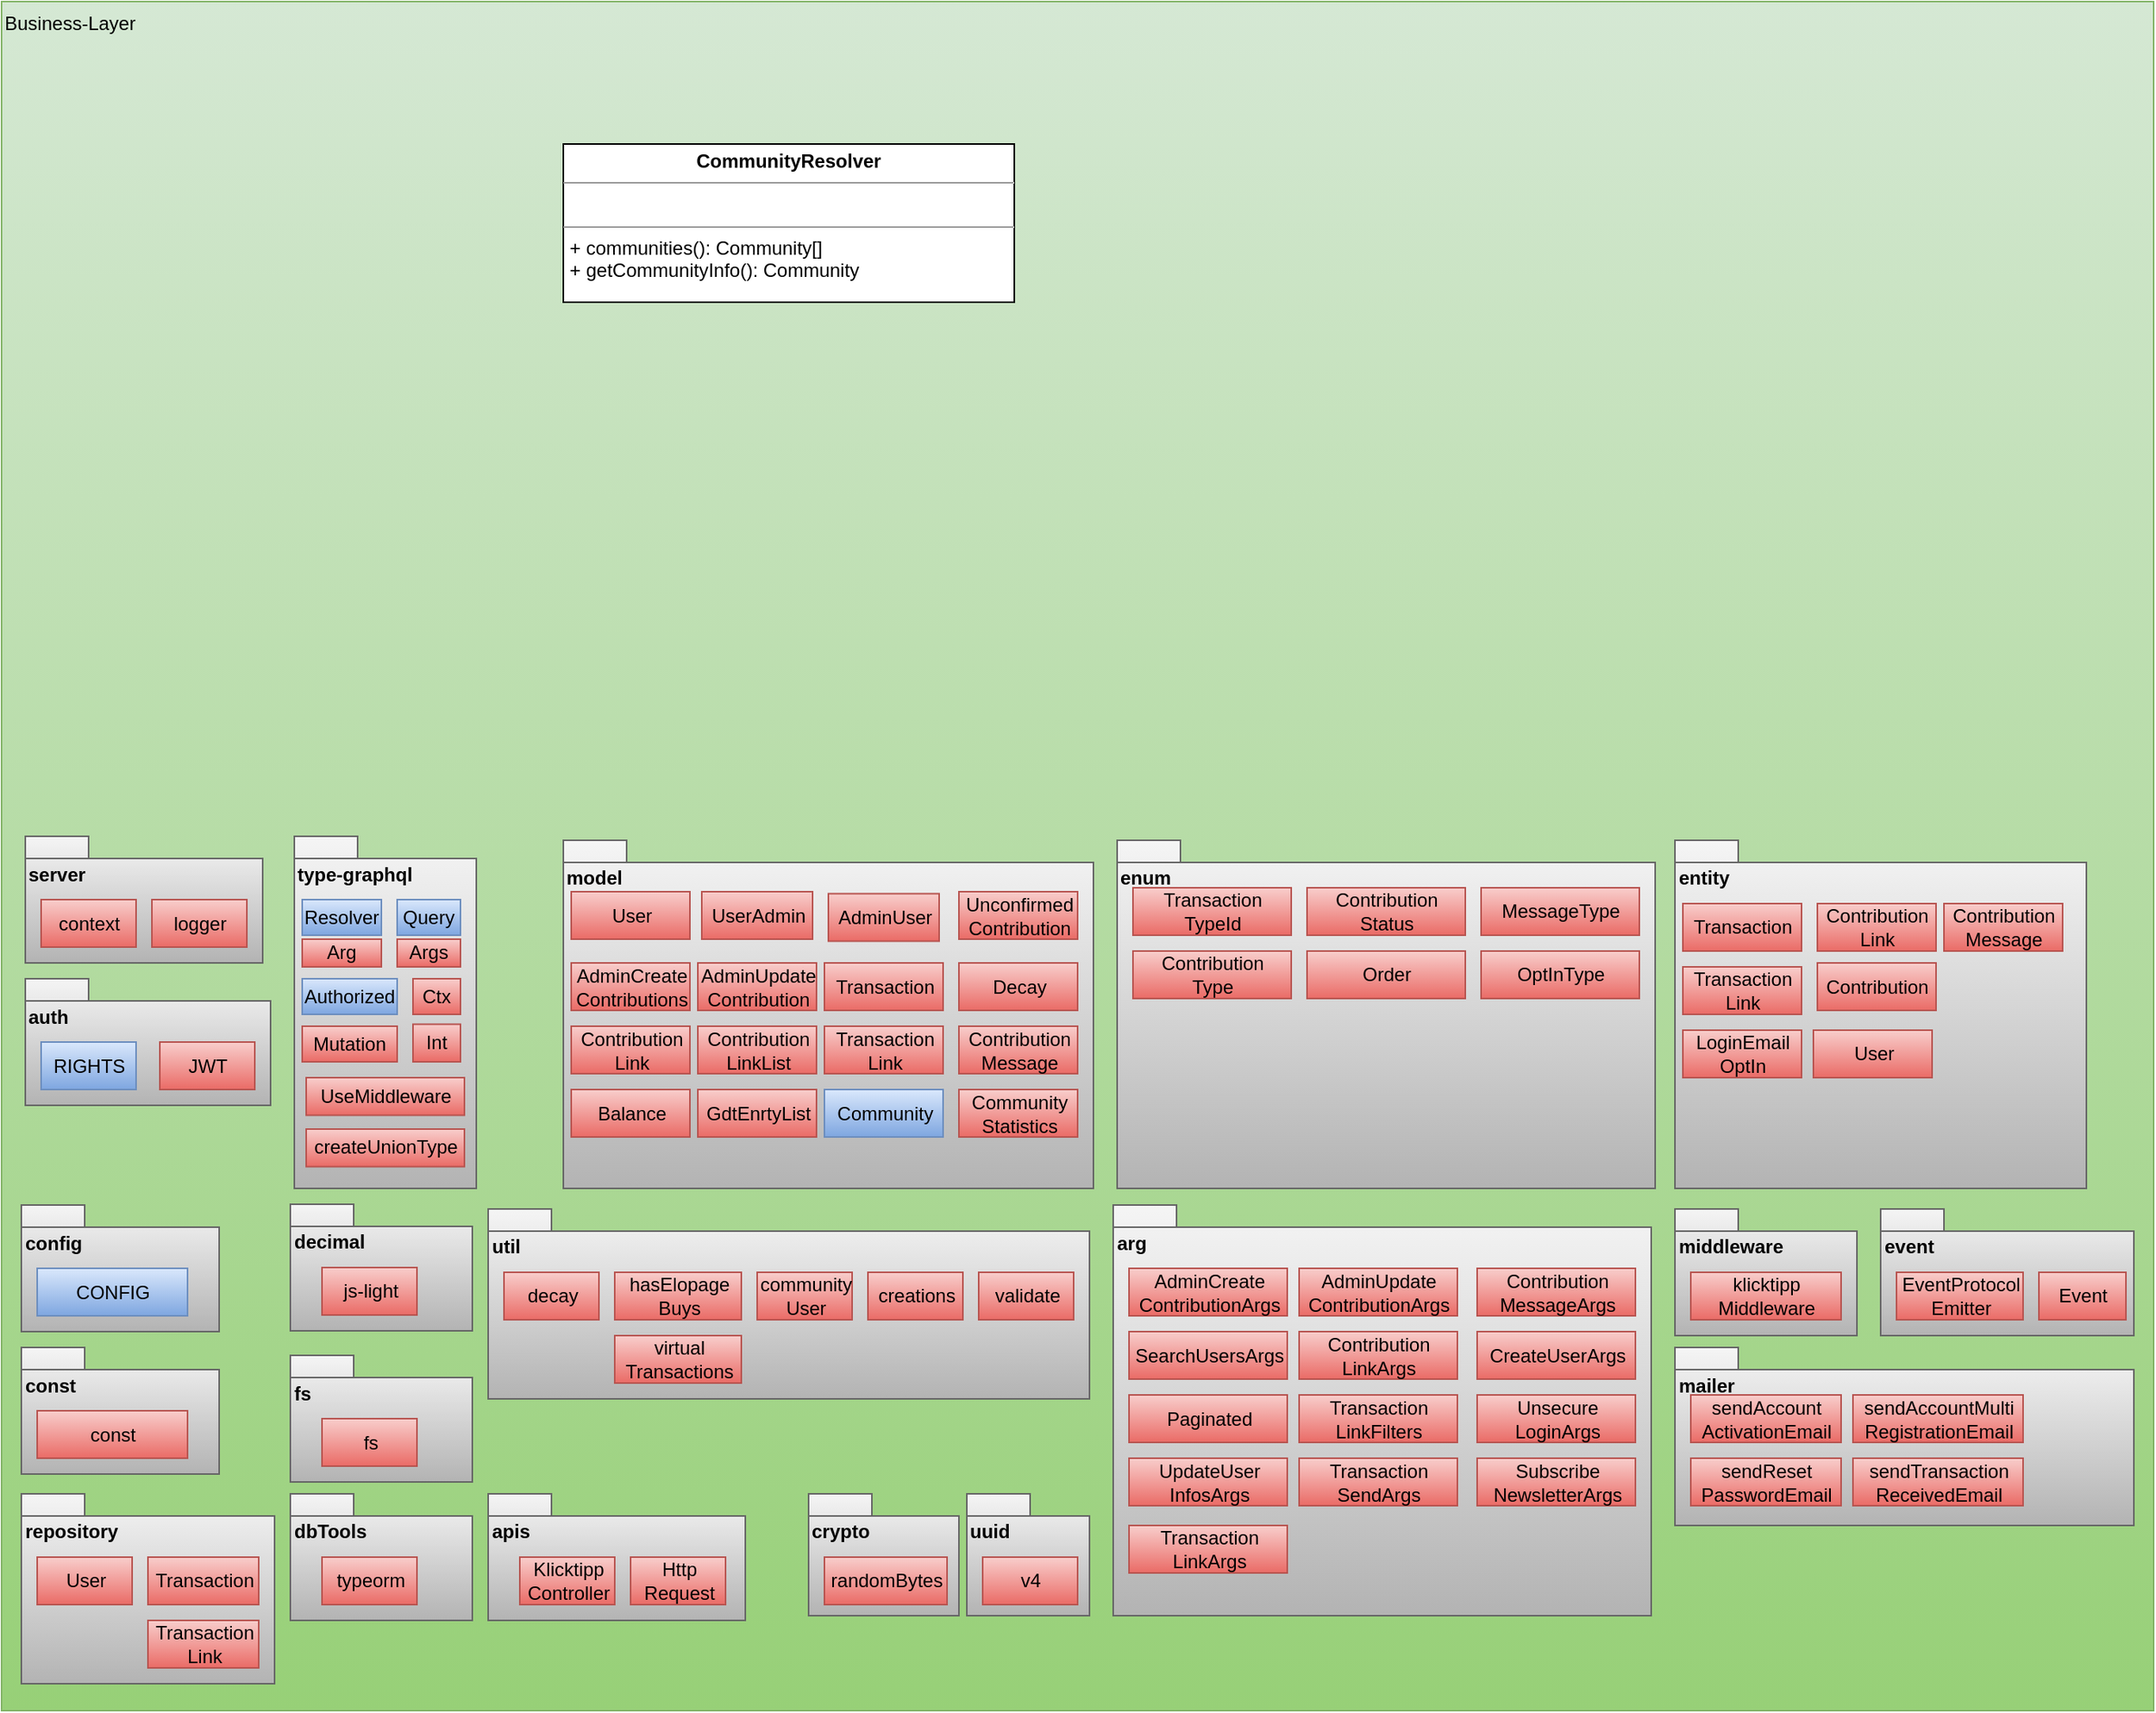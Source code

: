 <mxfile>
    <diagram id="ShO7q3t4R8ToIVqjYavh" name="Seite-1">
        <mxGraphModel dx="1022" dy="800" grid="1" gridSize="10" guides="1" tooltips="1" connect="1" arrows="1" fold="1" page="1" pageScale="1" pageWidth="2336" pageHeight="1654" math="0" shadow="0">
            <root>
                <mxCell id="0"/>
                <mxCell id="1" parent="0"/>
                <mxCell id="2" value="Business-Layer" style="rounded=0;whiteSpace=wrap;html=1;fillColor=#d5e8d4;strokeColor=#82b366;gradientColor=#97d077;align=left;verticalAlign=top;" parent="1" vertex="1">
                    <mxGeometry x="40" y="80" width="1360" height="1080" as="geometry"/>
                </mxCell>
                <mxCell id="15" value="server" style="shape=folder;fontStyle=1;spacingTop=10;tabWidth=40;tabHeight=14;tabPosition=left;html=1;align=left;verticalAlign=top;fillColor=#f5f5f5;gradientColor=#b3b3b3;strokeColor=#666666;" parent="1" vertex="1">
                    <mxGeometry x="55" y="607.5" width="150" height="80" as="geometry"/>
                </mxCell>
                <mxCell id="14" value="context" style="html=1;fillColor=#f8cecc;gradientColor=#ea6b66;strokeColor=#b85450;" parent="1" vertex="1">
                    <mxGeometry x="65" y="647.5" width="60" height="30" as="geometry"/>
                </mxCell>
                <mxCell id="16" value="logger" style="html=1;fillColor=#f8cecc;gradientColor=#ea6b66;strokeColor=#b85450;" parent="1" vertex="1">
                    <mxGeometry x="135" y="647.5" width="60" height="30" as="geometry"/>
                </mxCell>
                <mxCell id="17" value="model" style="shape=folder;fontStyle=1;spacingTop=10;tabWidth=40;tabHeight=14;tabPosition=left;html=1;align=left;verticalAlign=top;fillColor=#f5f5f5;gradientColor=#b3b3b3;strokeColor=#666666;" parent="1" vertex="1">
                    <mxGeometry x="395" y="610" width="335" height="220" as="geometry"/>
                </mxCell>
                <mxCell id="24" value="auth" style="shape=folder;fontStyle=1;spacingTop=10;tabWidth=40;tabHeight=14;tabPosition=left;html=1;align=left;verticalAlign=top;fillColor=#f5f5f5;gradientColor=#b3b3b3;strokeColor=#666666;" parent="1" vertex="1">
                    <mxGeometry x="55" y="697.5" width="155" height="80" as="geometry"/>
                </mxCell>
                <mxCell id="25" value="RIGHTS" style="html=1;fillColor=#dae8fc;gradientColor=#7ea6e0;strokeColor=#6c8ebf;" parent="1" vertex="1">
                    <mxGeometry x="65" y="737.5" width="60" height="30" as="geometry"/>
                </mxCell>
                <mxCell id="26" value="repository" style="shape=folder;fontStyle=1;spacingTop=10;tabWidth=40;tabHeight=14;tabPosition=left;html=1;align=left;verticalAlign=top;fillColor=#f5f5f5;gradientColor=#b3b3b3;strokeColor=#666666;" parent="1" vertex="1">
                    <mxGeometry x="52.5" y="1023" width="160" height="120" as="geometry"/>
                </mxCell>
                <mxCell id="27" value="User" style="html=1;fillColor=#f8cecc;gradientColor=#ea6b66;strokeColor=#b85450;" parent="1" vertex="1">
                    <mxGeometry x="62.5" y="1063" width="60" height="30" as="geometry"/>
                </mxCell>
                <mxCell id="28" value="arg" style="shape=folder;fontStyle=1;spacingTop=10;tabWidth=40;tabHeight=14;tabPosition=left;html=1;align=left;verticalAlign=top;fillColor=#f5f5f5;gradientColor=#b3b3b3;strokeColor=#666666;" parent="1" vertex="1">
                    <mxGeometry x="742.5" y="840.5" width="340" height="259.5" as="geometry"/>
                </mxCell>
                <mxCell id="29" value="AdminCreate&lt;br&gt;ContributionArgs" style="html=1;fillColor=#f8cecc;gradientColor=#ea6b66;strokeColor=#b85450;" parent="1" vertex="1">
                    <mxGeometry x="752.5" y="880.5" width="100" height="30" as="geometry"/>
                </mxCell>
                <mxCell id="30" value="AdminUpdate&lt;br&gt;ContributionArgs" style="html=1;fillColor=#f8cecc;gradientColor=#ea6b66;strokeColor=#b85450;" parent="1" vertex="1">
                    <mxGeometry x="860" y="880.5" width="100" height="30" as="geometry"/>
                </mxCell>
                <mxCell id="32" value="SearchUsersArgs" style="html=1;fillColor=#f8cecc;gradientColor=#ea6b66;strokeColor=#b85450;" parent="1" vertex="1">
                    <mxGeometry x="752.5" y="920.5" width="100" height="30" as="geometry"/>
                </mxCell>
                <mxCell id="33" value="Contribution&lt;br&gt;LinkArgs" style="html=1;fillColor=#f8cecc;gradientColor=#ea6b66;strokeColor=#b85450;" parent="1" vertex="1">
                    <mxGeometry x="860" y="920.5" width="100" height="30" as="geometry"/>
                </mxCell>
                <mxCell id="34" value="entity" style="shape=folder;fontStyle=1;spacingTop=10;tabWidth=40;tabHeight=14;tabPosition=left;html=1;align=left;verticalAlign=top;fillColor=#f5f5f5;gradientColor=#b3b3b3;strokeColor=#666666;" parent="1" vertex="1">
                    <mxGeometry x="1097.5" y="610" width="260" height="220" as="geometry"/>
                </mxCell>
                <mxCell id="35" value="Transaction" style="html=1;fillColor=#f8cecc;gradientColor=#ea6b66;strokeColor=#b85450;" parent="1" vertex="1">
                    <mxGeometry x="1102.5" y="650" width="75" height="30" as="geometry"/>
                </mxCell>
                <mxCell id="36" value="Contribution&lt;br&gt;Link" style="html=1;fillColor=#f8cecc;gradientColor=#ea6b66;strokeColor=#b85450;" parent="1" vertex="1">
                    <mxGeometry x="1187.5" y="650" width="75" height="30" as="geometry"/>
                </mxCell>
                <mxCell id="37" value="Transaction&lt;br&gt;Link" style="html=1;fillColor=#f8cecc;gradientColor=#ea6b66;strokeColor=#b85450;" parent="1" vertex="1">
                    <mxGeometry x="1102.5" y="690" width="75" height="30" as="geometry"/>
                </mxCell>
                <mxCell id="40" value="Transaction" style="html=1;fillColor=#f8cecc;gradientColor=#ea6b66;strokeColor=#b85450;" parent="1" vertex="1">
                    <mxGeometry x="132.5" y="1063" width="70" height="30" as="geometry"/>
                </mxCell>
                <mxCell id="43" value="Contribution" style="html=1;fillColor=#f8cecc;gradientColor=#ea6b66;strokeColor=#b85450;" parent="1" vertex="1">
                    <mxGeometry x="1187.5" y="687.5" width="75" height="30" as="geometry"/>
                </mxCell>
                <mxCell id="45" value="LoginEmail&lt;br&gt;OptIn" style="html=1;fillColor=#f8cecc;gradientColor=#ea6b66;strokeColor=#b85450;" parent="1" vertex="1">
                    <mxGeometry x="1102.5" y="730" width="75" height="30" as="geometry"/>
                </mxCell>
                <mxCell id="46" value="User" style="html=1;fillColor=#f8cecc;gradientColor=#ea6b66;strokeColor=#b85450;" parent="1" vertex="1">
                    <mxGeometry x="1185" y="730" width="75" height="30" as="geometry"/>
                </mxCell>
                <mxCell id="48" value="enum" style="shape=folder;fontStyle=1;spacingTop=10;tabWidth=40;tabHeight=14;tabPosition=left;html=1;align=left;verticalAlign=top;fillColor=#f5f5f5;gradientColor=#b3b3b3;strokeColor=#666666;" parent="1" vertex="1">
                    <mxGeometry x="745" y="610" width="340" height="220" as="geometry"/>
                </mxCell>
                <mxCell id="49" value="Transaction&lt;br&gt;TypeId" style="html=1;fillColor=#f8cecc;gradientColor=#ea6b66;strokeColor=#b85450;" parent="1" vertex="1">
                    <mxGeometry x="755" y="640" width="100" height="30" as="geometry"/>
                </mxCell>
                <mxCell id="50" value="Contribution&lt;br&gt;Type" style="html=1;fillColor=#f8cecc;gradientColor=#ea6b66;strokeColor=#b85450;" parent="1" vertex="1">
                    <mxGeometry x="755" y="680" width="100" height="30" as="geometry"/>
                </mxCell>
                <mxCell id="51" value="Contribution&lt;br&gt;Status" style="html=1;fillColor=#f8cecc;gradientColor=#ea6b66;strokeColor=#b85450;" parent="1" vertex="1">
                    <mxGeometry x="865" y="640" width="100" height="30" as="geometry"/>
                </mxCell>
                <mxCell id="53" value="Paginated" style="html=1;fillColor=#f8cecc;gradientColor=#ea6b66;strokeColor=#b85450;" parent="1" vertex="1">
                    <mxGeometry x="752.5" y="960.5" width="100" height="30" as="geometry"/>
                </mxCell>
                <mxCell id="54" value="Transaction&lt;br&gt;LinkFilters" style="html=1;fillColor=#f8cecc;gradientColor=#ea6b66;strokeColor=#b85450;" parent="1" vertex="1">
                    <mxGeometry x="860" y="960.5" width="100" height="30" as="geometry"/>
                </mxCell>
                <mxCell id="55" value="Order" style="html=1;fillColor=#f8cecc;gradientColor=#ea6b66;strokeColor=#b85450;" parent="1" vertex="1">
                    <mxGeometry x="865" y="680" width="100" height="30" as="geometry"/>
                </mxCell>
                <mxCell id="59" value="mailer" style="shape=folder;fontStyle=1;spacingTop=10;tabWidth=40;tabHeight=14;tabPosition=left;html=1;align=left;verticalAlign=top;fillColor=#f5f5f5;gradientColor=#b3b3b3;strokeColor=#666666;" parent="1" vertex="1">
                    <mxGeometry x="1097.5" y="930.5" width="290" height="112.5" as="geometry"/>
                </mxCell>
                <mxCell id="60" value="sendAccount&lt;br&gt;ActivationEmail" style="html=1;fillColor=#f8cecc;gradientColor=#ea6b66;strokeColor=#b85450;" parent="1" vertex="1">
                    <mxGeometry x="1107.5" y="960.5" width="95" height="30" as="geometry"/>
                </mxCell>
                <mxCell id="61" value="config" style="shape=folder;fontStyle=1;spacingTop=10;tabWidth=40;tabHeight=14;tabPosition=left;html=1;align=left;verticalAlign=top;fillColor=#f5f5f5;gradientColor=#b3b3b3;strokeColor=#666666;" parent="1" vertex="1">
                    <mxGeometry x="52.5" y="840.5" width="125" height="80" as="geometry"/>
                </mxCell>
                <mxCell id="62" value="CONFIG" style="html=1;fillColor=#dae8fc;gradientColor=#7ea6e0;strokeColor=#6c8ebf;" parent="1" vertex="1">
                    <mxGeometry x="62.5" y="880.5" width="95" height="30" as="geometry"/>
                </mxCell>
                <mxCell id="64" value="const" style="shape=folder;fontStyle=1;spacingTop=10;tabWidth=40;tabHeight=14;tabPosition=left;html=1;align=left;verticalAlign=top;fillColor=#f5f5f5;gradientColor=#b3b3b3;strokeColor=#666666;" parent="1" vertex="1">
                    <mxGeometry x="52.5" y="930.5" width="125" height="80" as="geometry"/>
                </mxCell>
                <mxCell id="65" value="const" style="html=1;fillColor=#f8cecc;gradientColor=#ea6b66;strokeColor=#b85450;" parent="1" vertex="1">
                    <mxGeometry x="62.5" y="970.5" width="95" height="30" as="geometry"/>
                </mxCell>
                <mxCell id="66" value="Contribution&lt;br&gt;Message" style="html=1;fillColor=#f8cecc;gradientColor=#ea6b66;strokeColor=#b85450;" parent="1" vertex="1">
                    <mxGeometry x="1267.5" y="650" width="75" height="30" as="geometry"/>
                </mxCell>
                <mxCell id="67" value="Contribution&lt;br&gt;MessageArgs" style="html=1;fillColor=#f8cecc;gradientColor=#ea6b66;strokeColor=#b85450;" parent="1" vertex="1">
                    <mxGeometry x="972.5" y="880.5" width="100" height="30" as="geometry"/>
                </mxCell>
                <mxCell id="68" value="MessageType" style="html=1;fillColor=#f8cecc;gradientColor=#ea6b66;strokeColor=#b85450;" parent="1" vertex="1">
                    <mxGeometry x="975" y="640" width="100" height="30" as="geometry"/>
                </mxCell>
                <mxCell id="70" value="type-graphql" style="shape=folder;fontStyle=1;spacingTop=10;tabWidth=40;tabHeight=14;tabPosition=left;html=1;align=left;verticalAlign=top;fillColor=#f5f5f5;gradientColor=#b3b3b3;strokeColor=#666666;" parent="1" vertex="1">
                    <mxGeometry x="225" y="607.5" width="115" height="222.5" as="geometry"/>
                </mxCell>
                <mxCell id="72" value="dbTools" style="shape=folder;fontStyle=1;spacingTop=10;tabWidth=40;tabHeight=14;tabPosition=left;html=1;align=left;verticalAlign=top;fillColor=#f5f5f5;gradientColor=#b3b3b3;strokeColor=#666666;" parent="1" vertex="1">
                    <mxGeometry x="222.5" y="1023" width="115" height="80" as="geometry"/>
                </mxCell>
                <mxCell id="73" value="typeorm" style="html=1;fillColor=#f8cecc;gradientColor=#ea6b66;strokeColor=#b85450;" parent="1" vertex="1">
                    <mxGeometry x="242.5" y="1063" width="60" height="30" as="geometry"/>
                </mxCell>
                <mxCell id="76" value="Resolver" style="rounded=0;whiteSpace=wrap;html=1;fillColor=#dae8fc;gradientColor=#7ea6e0;strokeColor=#6c8ebf;" parent="1" vertex="1">
                    <mxGeometry x="230" y="647.5" width="50" height="22.5" as="geometry"/>
                </mxCell>
                <mxCell id="77" value="Query" style="rounded=0;whiteSpace=wrap;html=1;fillColor=#dae8fc;gradientColor=#7ea6e0;strokeColor=#6c8ebf;" parent="1" vertex="1">
                    <mxGeometry x="290" y="647.5" width="40" height="22.5" as="geometry"/>
                </mxCell>
                <mxCell id="79" value="Arg" style="rounded=0;whiteSpace=wrap;html=1;fillColor=#f8cecc;gradientColor=#ea6b66;strokeColor=#b85450;" parent="1" vertex="1">
                    <mxGeometry x="230" y="672.5" width="50" height="17.5" as="geometry"/>
                </mxCell>
                <mxCell id="80" value="Args" style="rounded=0;whiteSpace=wrap;html=1;fillColor=#f8cecc;gradientColor=#ea6b66;strokeColor=#b85450;" parent="1" vertex="1">
                    <mxGeometry x="290" y="672.5" width="40" height="17.5" as="geometry"/>
                </mxCell>
                <mxCell id="81" value="Authorized" style="rounded=0;whiteSpace=wrap;html=1;fillColor=#dae8fc;gradientColor=#7ea6e0;strokeColor=#6c8ebf;" parent="1" vertex="1">
                    <mxGeometry x="230" y="697.5" width="60" height="22.5" as="geometry"/>
                </mxCell>
                <mxCell id="82" value="Mutation" style="rounded=0;whiteSpace=wrap;html=1;fillColor=#f8cecc;gradientColor=#ea6b66;strokeColor=#b85450;" parent="1" vertex="1">
                    <mxGeometry x="230" y="727.5" width="60" height="22.5" as="geometry"/>
                </mxCell>
                <mxCell id="83" value="Ctx" style="rounded=0;whiteSpace=wrap;html=1;fillColor=#f8cecc;gradientColor=#ea6b66;strokeColor=#b85450;" parent="1" vertex="1">
                    <mxGeometry x="300" y="697.5" width="30" height="22.5" as="geometry"/>
                </mxCell>
                <mxCell id="84" value="fs" style="shape=folder;fontStyle=1;spacingTop=10;tabWidth=40;tabHeight=14;tabPosition=left;html=1;align=left;verticalAlign=top;fillColor=#f5f5f5;gradientColor=#b3b3b3;strokeColor=#666666;" parent="1" vertex="1">
                    <mxGeometry x="222.5" y="935.5" width="115" height="80" as="geometry"/>
                </mxCell>
                <mxCell id="85" value="fs" style="html=1;fillColor=#f8cecc;gradientColor=#ea6b66;strokeColor=#b85450;" parent="1" vertex="1">
                    <mxGeometry x="242.5" y="975.5" width="60" height="30" as="geometry"/>
                </mxCell>
                <mxCell id="86" value="JWT" style="html=1;fillColor=#f8cecc;gradientColor=#ea6b66;strokeColor=#b85450;" parent="1" vertex="1">
                    <mxGeometry x="140" y="737.5" width="60" height="30" as="geometry"/>
                </mxCell>
                <mxCell id="87" value="CreateUserArgs" style="html=1;fillColor=#f8cecc;gradientColor=#ea6b66;strokeColor=#b85450;" parent="1" vertex="1">
                    <mxGeometry x="972.5" y="920.5" width="100" height="30" as="geometry"/>
                </mxCell>
                <mxCell id="88" value="Unsecure&lt;br&gt;LoginArgs" style="html=1;fillColor=#f8cecc;gradientColor=#ea6b66;strokeColor=#b85450;" parent="1" vertex="1">
                    <mxGeometry x="972.5" y="960.5" width="100" height="30" as="geometry"/>
                </mxCell>
                <mxCell id="89" value="UpdateUser&lt;br&gt;InfosArgs" style="html=1;fillColor=#f8cecc;gradientColor=#ea6b66;strokeColor=#b85450;" parent="1" vertex="1">
                    <mxGeometry x="752.5" y="1000.5" width="100" height="30" as="geometry"/>
                </mxCell>
                <mxCell id="90" value="middleware" style="shape=folder;fontStyle=1;spacingTop=10;tabWidth=40;tabHeight=14;tabPosition=left;html=1;align=left;verticalAlign=top;fillColor=#f5f5f5;gradientColor=#b3b3b3;strokeColor=#666666;" parent="1" vertex="1">
                    <mxGeometry x="1097.5" y="843" width="115" height="80" as="geometry"/>
                </mxCell>
                <mxCell id="91" value="klicktipp&lt;br&gt;Middleware" style="html=1;fillColor=#f8cecc;gradientColor=#ea6b66;strokeColor=#b85450;" parent="1" vertex="1">
                    <mxGeometry x="1107.5" y="883" width="95" height="30" as="geometry"/>
                </mxCell>
                <mxCell id="92" value="OptInType" style="html=1;fillColor=#f8cecc;gradientColor=#ea6b66;strokeColor=#b85450;" parent="1" vertex="1">
                    <mxGeometry x="975" y="680" width="100" height="30" as="geometry"/>
                </mxCell>
                <mxCell id="93" value="sendReset&lt;br&gt;PasswordEmail" style="html=1;fillColor=#f8cecc;gradientColor=#ea6b66;strokeColor=#b85450;" parent="1" vertex="1">
                    <mxGeometry x="1107.5" y="1000.5" width="95" height="30" as="geometry"/>
                </mxCell>
                <mxCell id="94" value="sendAccountMulti&lt;br&gt;RegistrationEmail" style="html=1;fillColor=#f8cecc;gradientColor=#ea6b66;strokeColor=#b85450;" parent="1" vertex="1">
                    <mxGeometry x="1210" y="960.5" width="107.5" height="30" as="geometry"/>
                </mxCell>
                <mxCell id="95" value="apis" style="shape=folder;fontStyle=1;spacingTop=10;tabWidth=40;tabHeight=14;tabPosition=left;html=1;align=left;verticalAlign=top;fillColor=#f5f5f5;gradientColor=#b3b3b3;strokeColor=#666666;" parent="1" vertex="1">
                    <mxGeometry x="347.5" y="1023" width="162.5" height="80" as="geometry"/>
                </mxCell>
                <mxCell id="96" value="Klicktipp&lt;br&gt;Controller" style="html=1;fillColor=#f8cecc;gradientColor=#ea6b66;strokeColor=#b85450;" parent="1" vertex="1">
                    <mxGeometry x="367.5" y="1063" width="60" height="30" as="geometry"/>
                </mxCell>
                <mxCell id="97" value="event" style="shape=folder;fontStyle=1;spacingTop=10;tabWidth=40;tabHeight=14;tabPosition=left;html=1;align=left;verticalAlign=top;fillColor=#f5f5f5;gradientColor=#b3b3b3;strokeColor=#666666;" parent="1" vertex="1">
                    <mxGeometry x="1227.5" y="843" width="160" height="80" as="geometry"/>
                </mxCell>
                <mxCell id="98" value="EventProtocol&lt;br&gt;Emitter" style="html=1;fillColor=#f8cecc;gradientColor=#ea6b66;strokeColor=#b85450;" parent="1" vertex="1">
                    <mxGeometry x="1237.5" y="883" width="80" height="30" as="geometry"/>
                </mxCell>
                <mxCell id="99" value="Event" style="html=1;fillColor=#f8cecc;gradientColor=#ea6b66;strokeColor=#b85450;" parent="1" vertex="1">
                    <mxGeometry x="1327.5" y="883" width="55" height="30" as="geometry"/>
                </mxCell>
                <mxCell id="101" value="Int" style="rounded=0;whiteSpace=wrap;html=1;fillColor=#f8cecc;gradientColor=#ea6b66;strokeColor=#b85450;" parent="1" vertex="1">
                    <mxGeometry x="300" y="726.25" width="30" height="23.75" as="geometry"/>
                </mxCell>
                <mxCell id="102" value="decimal" style="shape=folder;fontStyle=1;spacingTop=10;tabWidth=40;tabHeight=14;tabPosition=left;html=1;align=left;verticalAlign=top;fillColor=#f5f5f5;gradientColor=#b3b3b3;strokeColor=#666666;" parent="1" vertex="1">
                    <mxGeometry x="222.5" y="840" width="115" height="80" as="geometry"/>
                </mxCell>
                <mxCell id="103" value="js-light" style="html=1;fillColor=#f8cecc;gradientColor=#ea6b66;strokeColor=#b85450;" parent="1" vertex="1">
                    <mxGeometry x="242.5" y="880" width="60" height="30" as="geometry"/>
                </mxCell>
                <mxCell id="104" value="UserAdmin" style="html=1;fillColor=#f8cecc;gradientColor=#ea6b66;strokeColor=#b85450;" parent="1" vertex="1">
                    <mxGeometry x="482.5" y="642.5" width="70" height="30" as="geometry"/>
                </mxCell>
                <mxCell id="105" value="Unconfirmed&lt;br&gt;Contribution" style="html=1;fillColor=#f8cecc;gradientColor=#ea6b66;strokeColor=#b85450;" parent="1" vertex="1">
                    <mxGeometry x="645" y="642.5" width="75" height="30" as="geometry"/>
                </mxCell>
                <mxCell id="106" value="AdminCreate&lt;br&gt;Contributions" style="html=1;fillColor=#f8cecc;gradientColor=#ea6b66;strokeColor=#b85450;" parent="1" vertex="1">
                    <mxGeometry x="400" y="687.5" width="75" height="30" as="geometry"/>
                </mxCell>
                <mxCell id="107" value="AdminUpdate&lt;br&gt;Contribution" style="html=1;fillColor=#f8cecc;gradientColor=#ea6b66;strokeColor=#b85450;" parent="1" vertex="1">
                    <mxGeometry x="480" y="687.5" width="75" height="30" as="geometry"/>
                </mxCell>
                <mxCell id="108" value="Contribution&lt;br&gt;Link" style="html=1;fillColor=#f8cecc;gradientColor=#ea6b66;strokeColor=#b85450;" parent="1" vertex="1">
                    <mxGeometry x="400" y="727.5" width="75" height="30" as="geometry"/>
                </mxCell>
                <mxCell id="109" value="Contribution&lt;br&gt;LinkList" style="html=1;fillColor=#f8cecc;gradientColor=#ea6b66;strokeColor=#b85450;" parent="1" vertex="1">
                    <mxGeometry x="480" y="727.5" width="75" height="30" as="geometry"/>
                </mxCell>
                <mxCell id="110" value="Transaction" style="html=1;fillColor=#f8cecc;gradientColor=#ea6b66;strokeColor=#b85450;" parent="1" vertex="1">
                    <mxGeometry x="560" y="687.5" width="75" height="30" as="geometry"/>
                </mxCell>
                <mxCell id="111" value="Transaction&lt;br&gt;Link" style="html=1;fillColor=#f8cecc;gradientColor=#ea6b66;strokeColor=#b85450;" parent="1" vertex="1">
                    <mxGeometry x="560" y="727.5" width="75" height="30" as="geometry"/>
                </mxCell>
                <mxCell id="112" value="User" style="html=1;fillColor=#f8cecc;gradientColor=#ea6b66;strokeColor=#b85450;" parent="1" vertex="1">
                    <mxGeometry x="400" y="642.5" width="75" height="30" as="geometry"/>
                </mxCell>
                <mxCell id="113" value="Decay" style="html=1;fillColor=#f8cecc;gradientColor=#ea6b66;strokeColor=#b85450;" parent="1" vertex="1">
                    <mxGeometry x="645" y="687.5" width="75" height="30" as="geometry"/>
                </mxCell>
                <mxCell id="114" value="Contribution&lt;br&gt;Message" style="html=1;fillColor=#f8cecc;gradientColor=#ea6b66;strokeColor=#b85450;" parent="1" vertex="1">
                    <mxGeometry x="645" y="727.5" width="75" height="30" as="geometry"/>
                </mxCell>
                <mxCell id="115" value="AdminUser" style="html=1;fillColor=#f8cecc;gradientColor=#ea6b66;strokeColor=#b85450;" parent="1" vertex="1">
                    <mxGeometry x="562.5" y="643.75" width="70" height="30" as="geometry"/>
                </mxCell>
                <mxCell id="118" value="sendTransaction&lt;br&gt;ReceivedEmail" style="html=1;fillColor=#f8cecc;gradientColor=#ea6b66;strokeColor=#b85450;" parent="1" vertex="1">
                    <mxGeometry x="1210" y="1000.5" width="107.5" height="30" as="geometry"/>
                </mxCell>
                <mxCell id="119" value="Transaction&lt;br&gt;SendArgs" style="html=1;fillColor=#f8cecc;gradientColor=#ea6b66;strokeColor=#b85450;" parent="1" vertex="1">
                    <mxGeometry x="860" y="1000.5" width="100" height="30" as="geometry"/>
                </mxCell>
                <mxCell id="120" value="Transaction&lt;br&gt;Link" style="html=1;fillColor=#f8cecc;gradientColor=#ea6b66;strokeColor=#b85450;" parent="1" vertex="1">
                    <mxGeometry x="132.5" y="1103" width="70" height="30" as="geometry"/>
                </mxCell>
                <mxCell id="124" value="util" style="shape=folder;fontStyle=1;spacingTop=10;tabWidth=40;tabHeight=14;tabPosition=left;html=1;align=left;verticalAlign=top;fillColor=#f5f5f5;gradientColor=#b3b3b3;strokeColor=#666666;" parent="1" vertex="1">
                    <mxGeometry x="347.5" y="843" width="380" height="120" as="geometry"/>
                </mxCell>
                <mxCell id="125" value="decay" style="html=1;fillColor=#f8cecc;gradientColor=#ea6b66;strokeColor=#b85450;" parent="1" vertex="1">
                    <mxGeometry x="357.5" y="883" width="60" height="30" as="geometry"/>
                </mxCell>
                <mxCell id="126" value="hasElopage&lt;br&gt;Buys" style="html=1;fillColor=#f8cecc;gradientColor=#ea6b66;strokeColor=#b85450;" parent="1" vertex="1">
                    <mxGeometry x="427.5" y="883" width="80" height="30" as="geometry"/>
                </mxCell>
                <mxCell id="127" value="community&lt;br&gt;User" style="html=1;fillColor=#f8cecc;gradientColor=#ea6b66;strokeColor=#b85450;" parent="1" vertex="1">
                    <mxGeometry x="517.5" y="883" width="60" height="30" as="geometry"/>
                </mxCell>
                <mxCell id="128" value="creations" style="html=1;fillColor=#f8cecc;gradientColor=#ea6b66;strokeColor=#b85450;" parent="1" vertex="1">
                    <mxGeometry x="587.5" y="883" width="60" height="30" as="geometry"/>
                </mxCell>
                <mxCell id="129" value="validate" style="html=1;fillColor=#f8cecc;gradientColor=#ea6b66;strokeColor=#b85450;" parent="1" vertex="1">
                    <mxGeometry x="657.5" y="883" width="60" height="30" as="geometry"/>
                </mxCell>
                <mxCell id="130" value="virtual&lt;br&gt;Transactions" style="html=1;fillColor=#f8cecc;gradientColor=#ea6b66;strokeColor=#b85450;" parent="1" vertex="1">
                    <mxGeometry x="427.5" y="923" width="80" height="30" as="geometry"/>
                </mxCell>
                <mxCell id="132" value="Balance" style="html=1;fillColor=#f8cecc;gradientColor=#ea6b66;strokeColor=#b85450;" parent="1" vertex="1">
                    <mxGeometry x="400" y="767.5" width="75" height="30" as="geometry"/>
                </mxCell>
                <mxCell id="133" value="&lt;p style=&quot;margin: 0px ; margin-top: 4px ; text-align: center&quot;&gt;&lt;b&gt;CommunityResolver&lt;/b&gt;&lt;/p&gt;&lt;hr size=&quot;1&quot;&gt;&lt;p style=&quot;margin: 0px ; margin-left: 4px&quot;&gt;&lt;br&gt;&lt;/p&gt;&lt;hr size=&quot;1&quot;&gt;&lt;p style=&quot;margin: 0px ; margin-left: 4px&quot;&gt;+ communities():&amp;nbsp;Community[]&lt;/p&gt;&lt;p style=&quot;margin: 0px ; margin-left: 4px&quot;&gt;&lt;span&gt;+ getCommunityInfo(): Community&lt;/span&gt;&lt;/p&gt;" style="verticalAlign=top;align=left;overflow=fill;fontSize=12;fontFamily=Helvetica;html=1;" parent="1" vertex="1">
                    <mxGeometry x="395" y="170" width="285" height="100" as="geometry"/>
                </mxCell>
                <mxCell id="134" value="GdtEnrtyList" style="html=1;fillColor=#f8cecc;gradientColor=#ea6b66;strokeColor=#b85450;" parent="1" vertex="1">
                    <mxGeometry x="480" y="767.5" width="75" height="30" as="geometry"/>
                </mxCell>
                <mxCell id="135" value="Http&lt;br&gt;Request" style="html=1;fillColor=#f8cecc;gradientColor=#ea6b66;strokeColor=#b85450;" parent="1" vertex="1">
                    <mxGeometry x="437.5" y="1063" width="60" height="30" as="geometry"/>
                </mxCell>
                <mxCell id="136" value="Community" style="html=1;fillColor=#dae8fc;gradientColor=#7ea6e0;strokeColor=#6c8ebf;" parent="1" vertex="1">
                    <mxGeometry x="560" y="767.5" width="75" height="30" as="geometry"/>
                </mxCell>
                <mxCell id="137" value="Subscribe&lt;br&gt;NewsletterArgs" style="html=1;fillColor=#f8cecc;gradientColor=#ea6b66;strokeColor=#b85450;" vertex="1" parent="1">
                    <mxGeometry x="972.5" y="1000.5" width="100" height="30" as="geometry"/>
                </mxCell>
                <mxCell id="138" value="Community&lt;br&gt;Statistics" style="html=1;fillColor=#f8cecc;gradientColor=#ea6b66;strokeColor=#b85450;" vertex="1" parent="1">
                    <mxGeometry x="645" y="767.5" width="75" height="30" as="geometry"/>
                </mxCell>
                <mxCell id="141" value="UseMiddleware" style="rounded=0;whiteSpace=wrap;html=1;fillColor=#f8cecc;gradientColor=#ea6b66;strokeColor=#b85450;" vertex="1" parent="1">
                    <mxGeometry x="232.5" y="760" width="100" height="23.75" as="geometry"/>
                </mxCell>
                <mxCell id="142" value="createUnionType" style="rounded=0;whiteSpace=wrap;html=1;fillColor=#f8cecc;gradientColor=#ea6b66;strokeColor=#b85450;" vertex="1" parent="1">
                    <mxGeometry x="232.5" y="792.5" width="100" height="23.75" as="geometry"/>
                </mxCell>
                <mxCell id="143" value="Transaction&lt;br&gt;LinkArgs" style="html=1;fillColor=#f8cecc;gradientColor=#ea6b66;strokeColor=#b85450;" vertex="1" parent="1">
                    <mxGeometry x="752.5" y="1043" width="100" height="30" as="geometry"/>
                </mxCell>
                <mxCell id="144" value="uuid" style="shape=folder;fontStyle=1;spacingTop=10;tabWidth=40;tabHeight=14;tabPosition=left;html=1;align=left;verticalAlign=top;fillColor=#f5f5f5;gradientColor=#b3b3b3;strokeColor=#666666;" vertex="1" parent="1">
                    <mxGeometry x="650" y="1023" width="77.5" height="77" as="geometry"/>
                </mxCell>
                <mxCell id="145" value="v4" style="html=1;fillColor=#f8cecc;gradientColor=#ea6b66;strokeColor=#b85450;" vertex="1" parent="1">
                    <mxGeometry x="660" y="1063" width="60" height="30" as="geometry"/>
                </mxCell>
                <mxCell id="146" value="crypto" style="shape=folder;fontStyle=1;spacingTop=10;tabWidth=40;tabHeight=14;tabPosition=left;html=1;align=left;verticalAlign=top;fillColor=#f5f5f5;gradientColor=#b3b3b3;strokeColor=#666666;" vertex="1" parent="1">
                    <mxGeometry x="550" y="1023" width="95" height="77" as="geometry"/>
                </mxCell>
                <mxCell id="147" value="randomBytes" style="html=1;fillColor=#f8cecc;gradientColor=#ea6b66;strokeColor=#b85450;" vertex="1" parent="1">
                    <mxGeometry x="560" y="1063" width="77.5" height="30" as="geometry"/>
                </mxCell>
            </root>
        </mxGraphModel>
    </diagram>
</mxfile>